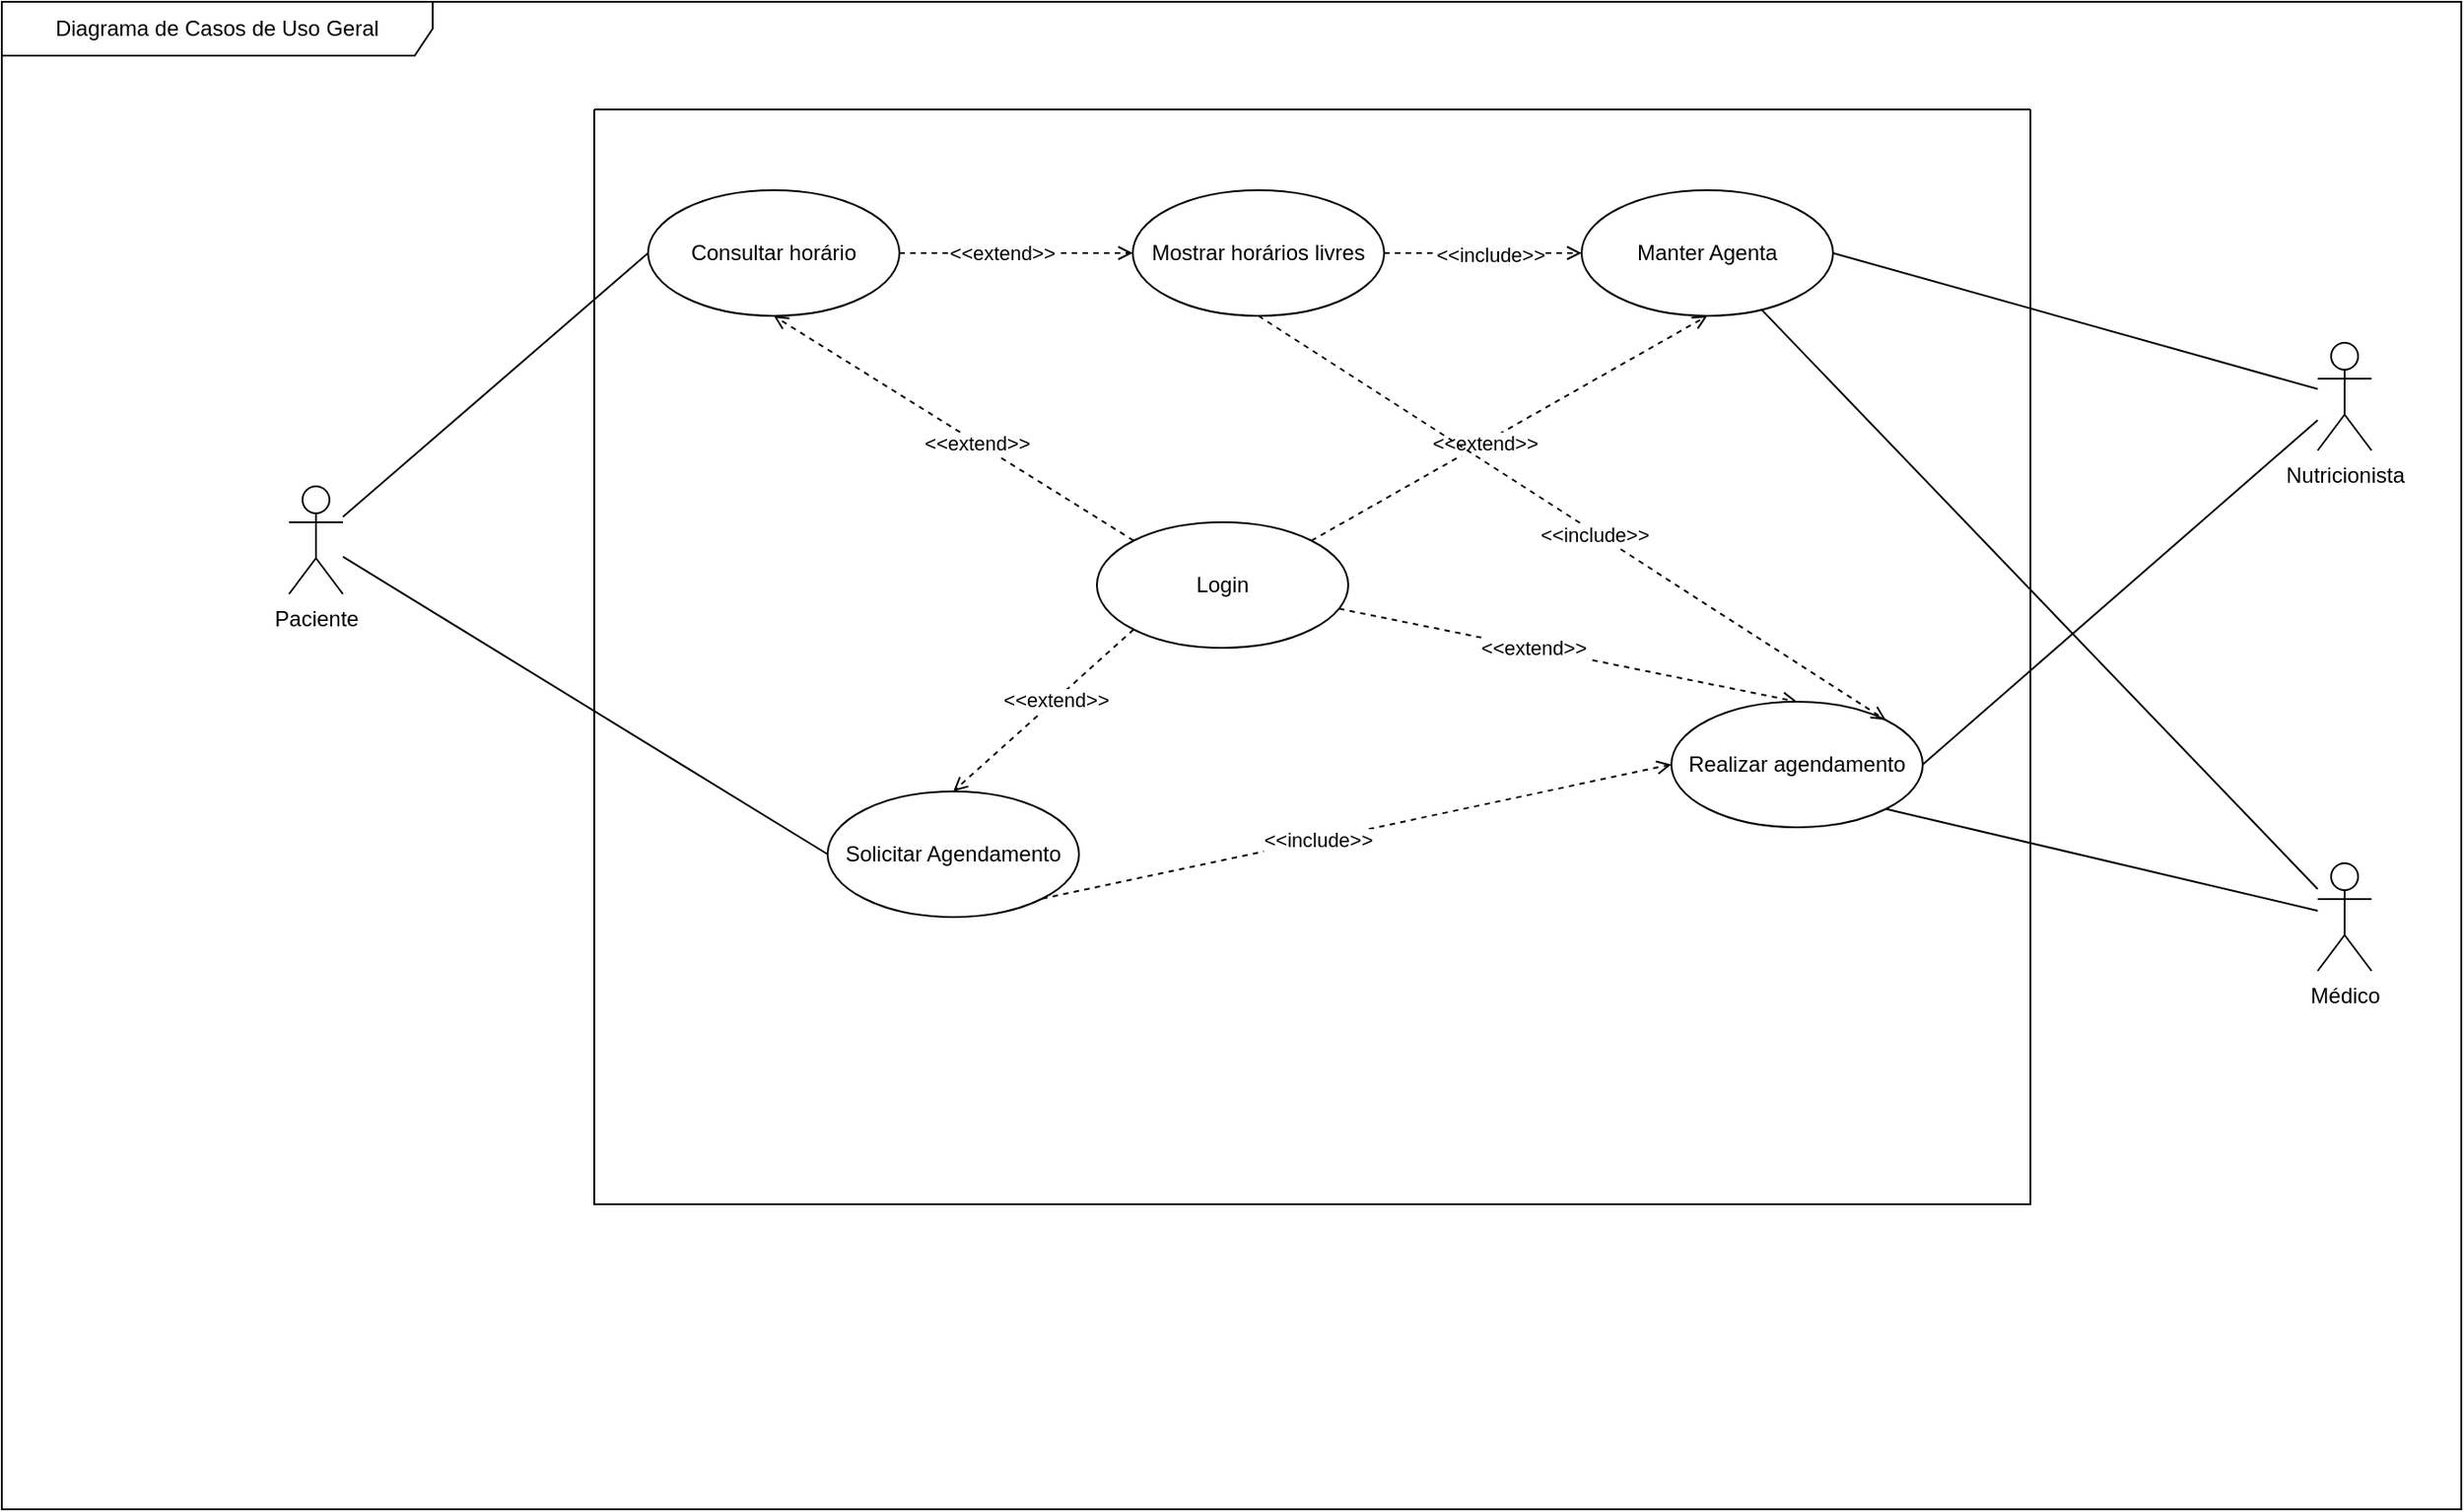 <mxfile version="27.2.0">
  <diagram name="Página-1" id="0PXf1TCBegAxyWsQR31G">
    <mxGraphModel dx="738" dy="507" grid="1" gridSize="10" guides="1" tooltips="1" connect="1" arrows="1" fold="1" page="1" pageScale="1" pageWidth="827" pageHeight="1169" math="0" shadow="0" adaptiveColors="none">
      <root>
        <mxCell id="0" />
        <mxCell id="1" parent="0" />
        <mxCell id="czYBRsTqgM-yQS3sCVQu-1" style="rounded=0;orthogonalLoop=1;jettySize=auto;html=1;entryX=0;entryY=0.5;entryDx=0;entryDy=0;endArrow=none;endFill=0;" edge="1" parent="1" source="czYBRsTqgM-yQS3sCVQu-3" target="czYBRsTqgM-yQS3sCVQu-17">
          <mxGeometry relative="1" as="geometry" />
        </mxCell>
        <mxCell id="czYBRsTqgM-yQS3sCVQu-2" style="rounded=0;orthogonalLoop=1;jettySize=auto;html=1;entryX=0;entryY=0.5;entryDx=0;entryDy=0;endArrow=none;endFill=0;" edge="1" parent="1" source="czYBRsTqgM-yQS3sCVQu-3" target="czYBRsTqgM-yQS3sCVQu-26">
          <mxGeometry relative="1" as="geometry" />
        </mxCell>
        <mxCell id="czYBRsTqgM-yQS3sCVQu-3" value="Paciente" style="shape=umlActor;verticalLabelPosition=bottom;verticalAlign=top;html=1;" vertex="1" parent="1">
          <mxGeometry x="430" y="380" width="30" height="60" as="geometry" />
        </mxCell>
        <mxCell id="czYBRsTqgM-yQS3sCVQu-4" style="rounded=0;orthogonalLoop=1;jettySize=auto;html=1;entryX=1;entryY=0.5;entryDx=0;entryDy=0;endArrow=none;endFill=0;" edge="1" parent="1" source="czYBRsTqgM-yQS3sCVQu-6" target="czYBRsTqgM-yQS3sCVQu-14">
          <mxGeometry relative="1" as="geometry" />
        </mxCell>
        <mxCell id="czYBRsTqgM-yQS3sCVQu-5" style="rounded=0;orthogonalLoop=1;jettySize=auto;html=1;entryX=1;entryY=0.5;entryDx=0;entryDy=0;endArrow=none;endFill=0;" edge="1" parent="1" source="czYBRsTqgM-yQS3sCVQu-6" target="czYBRsTqgM-yQS3sCVQu-23">
          <mxGeometry relative="1" as="geometry" />
        </mxCell>
        <mxCell id="czYBRsTqgM-yQS3sCVQu-6" value="Nutricionista" style="shape=umlActor;verticalLabelPosition=bottom;verticalAlign=top;html=1;" vertex="1" parent="1">
          <mxGeometry x="1560" y="300" width="30" height="60" as="geometry" />
        </mxCell>
        <mxCell id="czYBRsTqgM-yQS3sCVQu-7" style="rounded=0;orthogonalLoop=1;jettySize=auto;html=1;endArrow=none;endFill=0;" edge="1" parent="1" source="czYBRsTqgM-yQS3sCVQu-9" target="czYBRsTqgM-yQS3sCVQu-14">
          <mxGeometry relative="1" as="geometry" />
        </mxCell>
        <mxCell id="czYBRsTqgM-yQS3sCVQu-8" style="rounded=0;orthogonalLoop=1;jettySize=auto;html=1;entryX=1;entryY=1;entryDx=0;entryDy=0;endArrow=none;endFill=0;" edge="1" parent="1" source="czYBRsTqgM-yQS3sCVQu-9" target="czYBRsTqgM-yQS3sCVQu-23">
          <mxGeometry relative="1" as="geometry" />
        </mxCell>
        <mxCell id="czYBRsTqgM-yQS3sCVQu-9" value="Médico" style="shape=umlActor;verticalLabelPosition=bottom;verticalAlign=top;html=1;" vertex="1" parent="1">
          <mxGeometry x="1560" y="590" width="30" height="60" as="geometry" />
        </mxCell>
        <mxCell id="czYBRsTqgM-yQS3sCVQu-10" value="" style="swimlane;startSize=0;" vertex="1" parent="1">
          <mxGeometry x="600" y="170" width="800" height="610" as="geometry">
            <mxRectangle x="270" y="-280" width="50" height="40" as="alternateBounds" />
          </mxGeometry>
        </mxCell>
        <mxCell id="czYBRsTqgM-yQS3sCVQu-11" style="rounded=0;orthogonalLoop=1;jettySize=auto;html=1;dashed=1;endArrow=open;endFill=0;entryX=0.5;entryY=0;entryDx=0;entryDy=0;" edge="1" parent="czYBRsTqgM-yQS3sCVQu-10" source="czYBRsTqgM-yQS3sCVQu-13" target="czYBRsTqgM-yQS3sCVQu-23">
          <mxGeometry relative="1" as="geometry" />
        </mxCell>
        <mxCell id="czYBRsTqgM-yQS3sCVQu-12" value="&amp;lt;&amp;lt;extend&amp;gt;&amp;gt;" style="edgeLabel;html=1;align=center;verticalAlign=middle;resizable=0;points=[];" vertex="1" connectable="0" parent="czYBRsTqgM-yQS3sCVQu-11">
          <mxGeometry x="-0.153" relative="1" as="geometry">
            <mxPoint as="offset" />
          </mxGeometry>
        </mxCell>
        <mxCell id="czYBRsTqgM-yQS3sCVQu-13" value="Login" style="ellipse;whiteSpace=wrap;html=1;" vertex="1" parent="czYBRsTqgM-yQS3sCVQu-10">
          <mxGeometry x="280" y="230" width="140" height="70" as="geometry" />
        </mxCell>
        <mxCell id="czYBRsTqgM-yQS3sCVQu-14" value="Manter Agenta" style="ellipse;whiteSpace=wrap;html=1;" vertex="1" parent="czYBRsTqgM-yQS3sCVQu-10">
          <mxGeometry x="550" y="45" width="140" height="70" as="geometry" />
        </mxCell>
        <mxCell id="czYBRsTqgM-yQS3sCVQu-15" value="" style="rounded=0;orthogonalLoop=1;jettySize=auto;html=1;dashed=1;endArrow=open;endFill=0;exitX=1;exitY=0;exitDx=0;exitDy=0;entryX=0.5;entryY=1;entryDx=0;entryDy=0;" edge="1" parent="czYBRsTqgM-yQS3sCVQu-10" source="czYBRsTqgM-yQS3sCVQu-13" target="czYBRsTqgM-yQS3sCVQu-14">
          <mxGeometry relative="1" as="geometry">
            <mxPoint x="430" y="290" as="sourcePoint" />
            <mxPoint x="589" y="292" as="targetPoint" />
          </mxGeometry>
        </mxCell>
        <mxCell id="czYBRsTqgM-yQS3sCVQu-16" value="&amp;lt;&amp;lt;extend&amp;gt;&amp;gt;" style="edgeLabel;html=1;align=center;verticalAlign=middle;resizable=0;points=[];" vertex="1" connectable="0" parent="czYBRsTqgM-yQS3sCVQu-15">
          <mxGeometry x="-0.126" relative="1" as="geometry">
            <mxPoint as="offset" />
          </mxGeometry>
        </mxCell>
        <mxCell id="czYBRsTqgM-yQS3sCVQu-17" value="Consultar horário" style="ellipse;whiteSpace=wrap;html=1;" vertex="1" parent="czYBRsTqgM-yQS3sCVQu-10">
          <mxGeometry x="30" y="45" width="140" height="70" as="geometry" />
        </mxCell>
        <mxCell id="czYBRsTqgM-yQS3sCVQu-18" value="" style="rounded=0;orthogonalLoop=1;jettySize=auto;html=1;dashed=1;endArrow=open;endFill=0;exitX=0;exitY=0;exitDx=0;exitDy=0;entryX=0.5;entryY=1;entryDx=0;entryDy=0;" edge="1" parent="czYBRsTqgM-yQS3sCVQu-10" source="czYBRsTqgM-yQS3sCVQu-13" target="czYBRsTqgM-yQS3sCVQu-17">
          <mxGeometry relative="1" as="geometry">
            <mxPoint x="295" y="330" as="sourcePoint" />
            <mxPoint x="455" y="123" as="targetPoint" />
          </mxGeometry>
        </mxCell>
        <mxCell id="czYBRsTqgM-yQS3sCVQu-19" value="&amp;lt;&amp;lt;extend&amp;gt;&amp;gt;" style="edgeLabel;html=1;align=center;verticalAlign=middle;resizable=0;points=[];" vertex="1" connectable="0" parent="czYBRsTqgM-yQS3sCVQu-18">
          <mxGeometry x="-0.126" relative="1" as="geometry">
            <mxPoint as="offset" />
          </mxGeometry>
        </mxCell>
        <mxCell id="czYBRsTqgM-yQS3sCVQu-20" value="Mostrar horários livres" style="ellipse;whiteSpace=wrap;html=1;" vertex="1" parent="czYBRsTqgM-yQS3sCVQu-10">
          <mxGeometry x="300" y="45" width="140" height="70" as="geometry" />
        </mxCell>
        <mxCell id="czYBRsTqgM-yQS3sCVQu-21" style="rounded=0;orthogonalLoop=1;jettySize=auto;html=1;entryX=0;entryY=0.5;entryDx=0;entryDy=0;endArrow=open;endFill=0;dashed=1;exitX=1;exitY=0.5;exitDx=0;exitDy=0;" edge="1" parent="czYBRsTqgM-yQS3sCVQu-10" source="czYBRsTqgM-yQS3sCVQu-20" target="czYBRsTqgM-yQS3sCVQu-14">
          <mxGeometry relative="1" as="geometry">
            <mxPoint x="360" y="150" as="sourcePoint" />
            <mxPoint x="673" y="284" as="targetPoint" />
          </mxGeometry>
        </mxCell>
        <mxCell id="czYBRsTqgM-yQS3sCVQu-22" value="&amp;lt;&amp;lt;include&amp;gt;&amp;gt;" style="edgeLabel;html=1;align=center;verticalAlign=middle;resizable=0;points=[];" vertex="1" connectable="0" parent="czYBRsTqgM-yQS3sCVQu-21">
          <mxGeometry x="0.073" y="-1" relative="1" as="geometry">
            <mxPoint as="offset" />
          </mxGeometry>
        </mxCell>
        <mxCell id="czYBRsTqgM-yQS3sCVQu-23" value="Realizar agendamento" style="ellipse;whiteSpace=wrap;html=1;" vertex="1" parent="czYBRsTqgM-yQS3sCVQu-10">
          <mxGeometry x="600" y="330" width="140" height="70" as="geometry" />
        </mxCell>
        <mxCell id="czYBRsTqgM-yQS3sCVQu-24" value="" style="rounded=0;orthogonalLoop=1;jettySize=auto;html=1;dashed=1;endArrow=open;endFill=0;exitX=1;exitY=0.5;exitDx=0;exitDy=0;entryX=0;entryY=0.5;entryDx=0;entryDy=0;" edge="1" parent="czYBRsTqgM-yQS3sCVQu-10" source="czYBRsTqgM-yQS3sCVQu-17" target="czYBRsTqgM-yQS3sCVQu-20">
          <mxGeometry relative="1" as="geometry">
            <mxPoint x="246" y="340" as="sourcePoint" />
            <mxPoint x="110" y="125" as="targetPoint" />
          </mxGeometry>
        </mxCell>
        <mxCell id="czYBRsTqgM-yQS3sCVQu-25" value="&amp;lt;&amp;lt;extend&amp;gt;&amp;gt;" style="edgeLabel;html=1;align=center;verticalAlign=middle;resizable=0;points=[];" vertex="1" connectable="0" parent="czYBRsTqgM-yQS3sCVQu-24">
          <mxGeometry x="-0.126" relative="1" as="geometry">
            <mxPoint as="offset" />
          </mxGeometry>
        </mxCell>
        <mxCell id="czYBRsTqgM-yQS3sCVQu-26" value="Solicitar Agendamento" style="ellipse;whiteSpace=wrap;html=1;" vertex="1" parent="czYBRsTqgM-yQS3sCVQu-10">
          <mxGeometry x="130" y="380" width="140" height="70" as="geometry" />
        </mxCell>
        <mxCell id="czYBRsTqgM-yQS3sCVQu-27" value="" style="rounded=0;orthogonalLoop=1;jettySize=auto;html=1;dashed=1;endArrow=open;endFill=0;exitX=1;exitY=1;exitDx=0;exitDy=0;entryX=0;entryY=0.5;entryDx=0;entryDy=0;" edge="1" parent="czYBRsTqgM-yQS3sCVQu-10" source="czYBRsTqgM-yQS3sCVQu-26" target="czYBRsTqgM-yQS3sCVQu-23">
          <mxGeometry relative="1" as="geometry">
            <mxPoint x="281" y="220" as="sourcePoint" />
            <mxPoint x="110" y="125" as="targetPoint" />
          </mxGeometry>
        </mxCell>
        <mxCell id="czYBRsTqgM-yQS3sCVQu-28" value="&amp;lt;&amp;lt;include&amp;gt;&amp;gt;" style="edgeLabel;html=1;align=center;verticalAlign=middle;resizable=0;points=[];" vertex="1" connectable="0" parent="czYBRsTqgM-yQS3sCVQu-27">
          <mxGeometry x="-0.126" relative="1" as="geometry">
            <mxPoint as="offset" />
          </mxGeometry>
        </mxCell>
        <mxCell id="czYBRsTqgM-yQS3sCVQu-29" style="rounded=0;orthogonalLoop=1;jettySize=auto;html=1;entryX=1;entryY=0;entryDx=0;entryDy=0;endArrow=open;endFill=0;dashed=1;exitX=0.5;exitY=1;exitDx=0;exitDy=0;" edge="1" parent="czYBRsTqgM-yQS3sCVQu-10" source="czYBRsTqgM-yQS3sCVQu-20" target="czYBRsTqgM-yQS3sCVQu-23">
          <mxGeometry relative="1" as="geometry">
            <mxPoint x="450" y="90" as="sourcePoint" />
            <mxPoint x="560" y="90" as="targetPoint" />
          </mxGeometry>
        </mxCell>
        <mxCell id="czYBRsTqgM-yQS3sCVQu-30" value="&amp;lt;&amp;lt;include&amp;gt;&amp;gt;" style="edgeLabel;html=1;align=center;verticalAlign=middle;resizable=0;points=[];" vertex="1" connectable="0" parent="czYBRsTqgM-yQS3sCVQu-29">
          <mxGeometry x="0.073" y="-1" relative="1" as="geometry">
            <mxPoint as="offset" />
          </mxGeometry>
        </mxCell>
        <mxCell id="czYBRsTqgM-yQS3sCVQu-31" value="" style="rounded=0;orthogonalLoop=1;jettySize=auto;html=1;dashed=1;endArrow=open;endFill=0;exitX=0;exitY=1;exitDx=0;exitDy=0;entryX=0.5;entryY=0;entryDx=0;entryDy=0;" edge="1" parent="czYBRsTqgM-yQS3sCVQu-10" source="czYBRsTqgM-yQS3sCVQu-13" target="czYBRsTqgM-yQS3sCVQu-26">
          <mxGeometry relative="1" as="geometry">
            <mxPoint x="231" y="180" as="sourcePoint" />
            <mxPoint x="110" y="125" as="targetPoint" />
          </mxGeometry>
        </mxCell>
        <mxCell id="czYBRsTqgM-yQS3sCVQu-32" value="&amp;lt;&amp;lt;extend&amp;gt;&amp;gt;" style="edgeLabel;html=1;align=center;verticalAlign=middle;resizable=0;points=[];" vertex="1" connectable="0" parent="czYBRsTqgM-yQS3sCVQu-31">
          <mxGeometry x="-0.126" relative="1" as="geometry">
            <mxPoint as="offset" />
          </mxGeometry>
        </mxCell>
        <mxCell id="czYBRsTqgM-yQS3sCVQu-33" value="Diagrama de Casos de Uso Geral" style="shape=umlFrame;whiteSpace=wrap;html=1;pointerEvents=0;recursiveResize=0;container=1;collapsible=0;width=240;height=30;" vertex="1" parent="1">
          <mxGeometry x="270" y="110" width="1370" height="840" as="geometry" />
        </mxCell>
      </root>
    </mxGraphModel>
  </diagram>
</mxfile>
